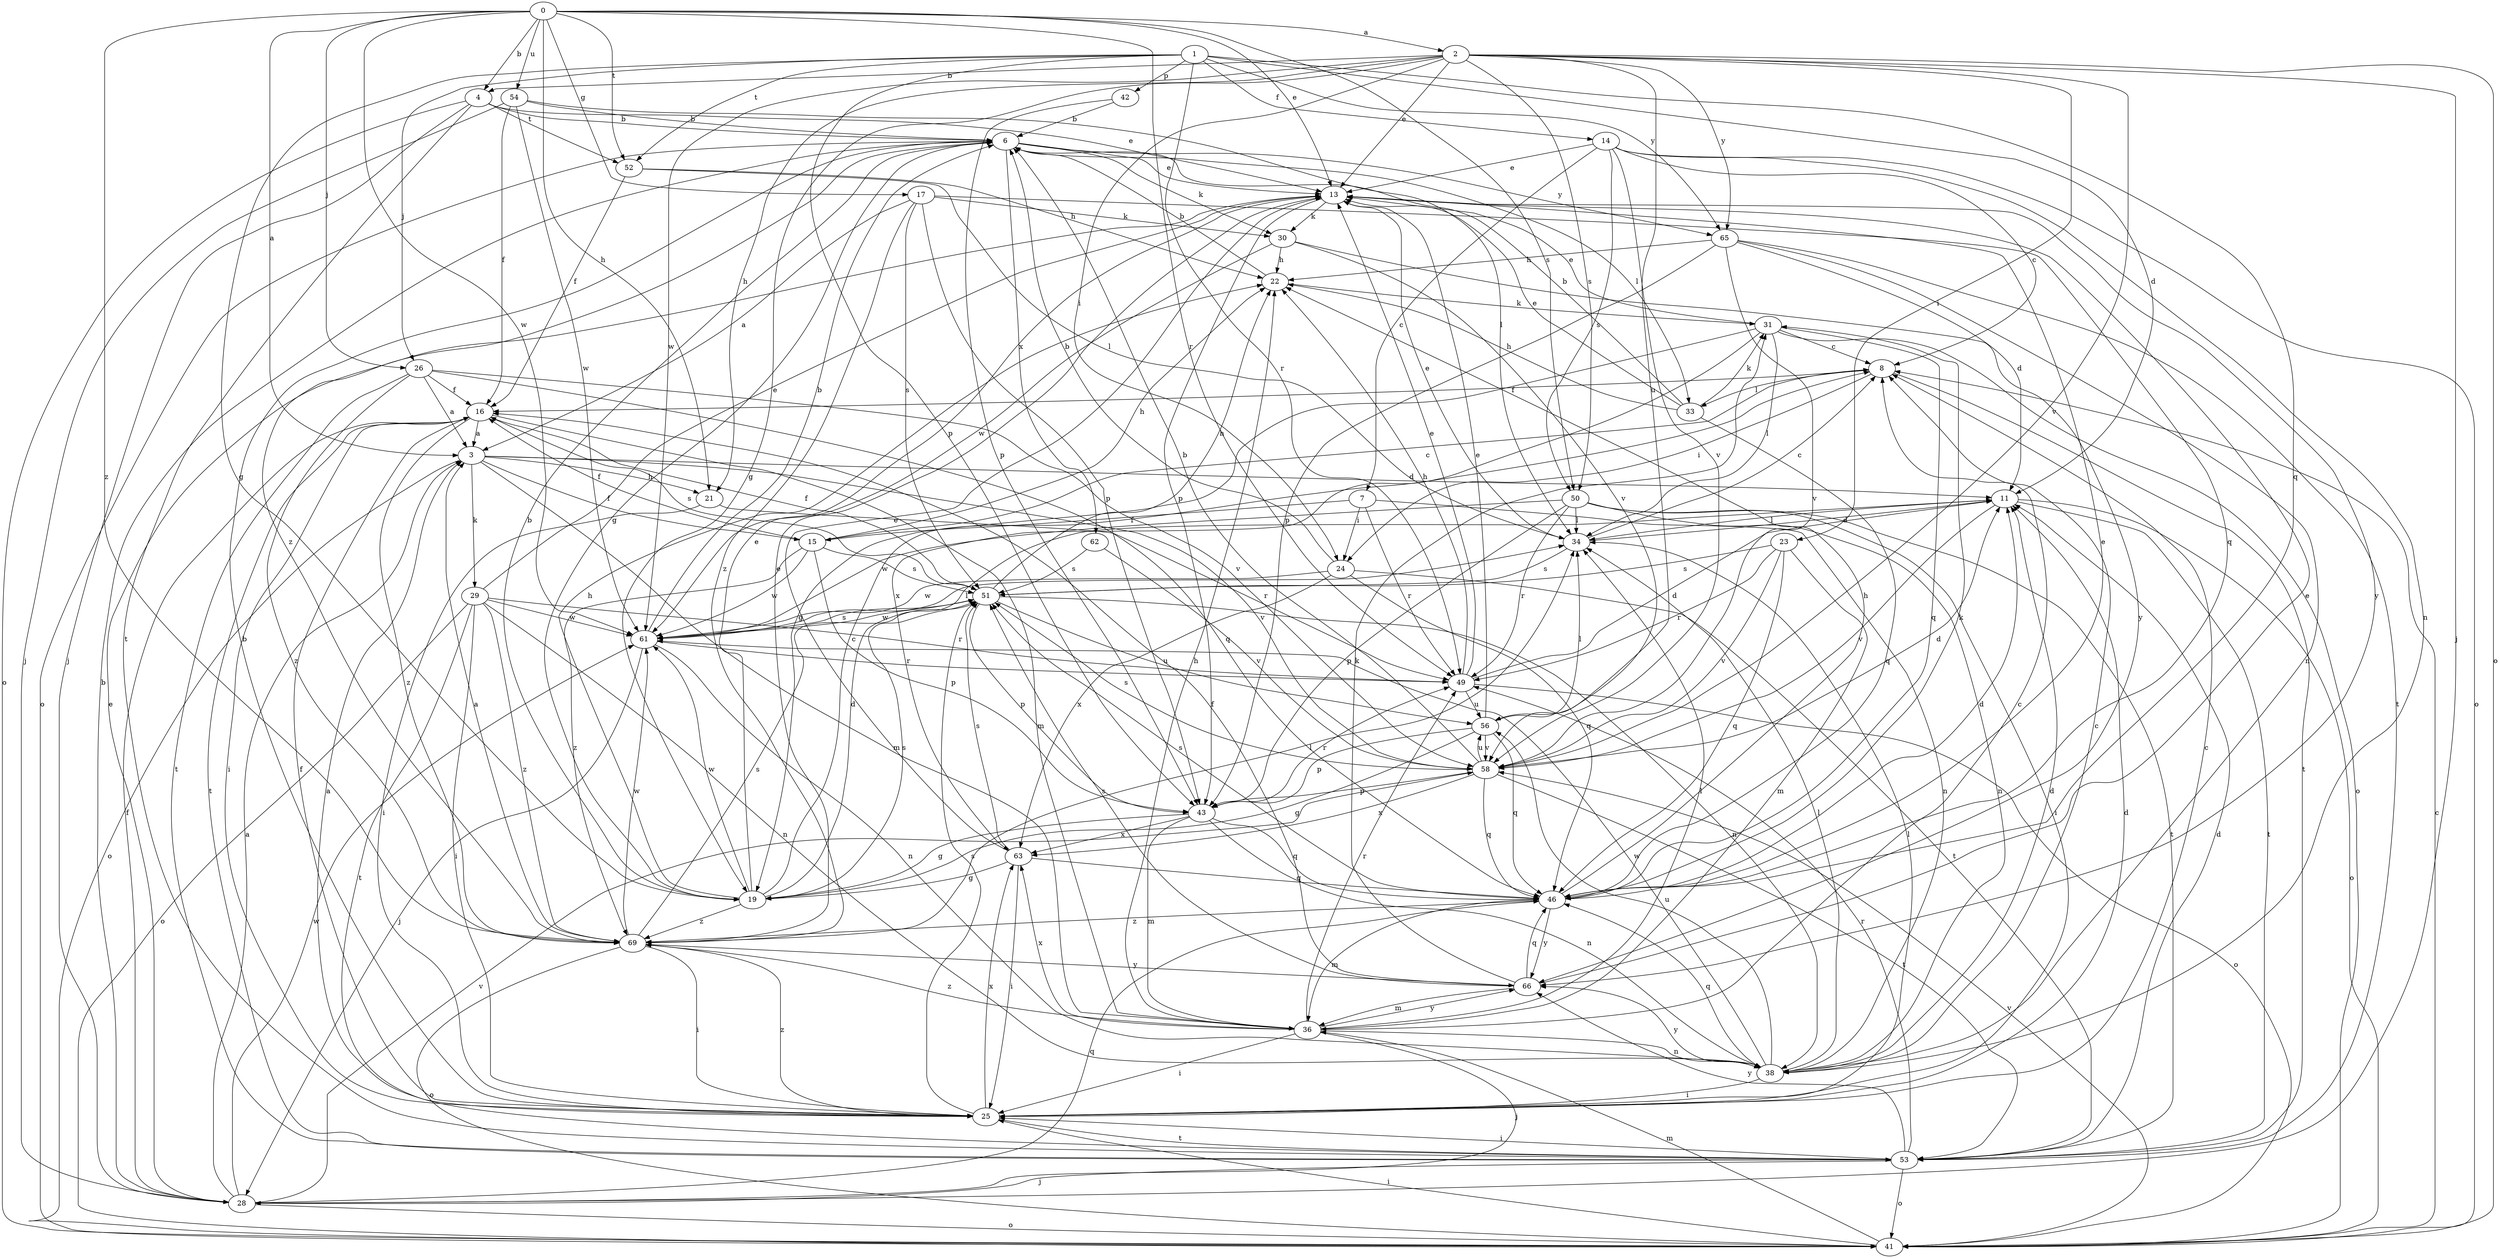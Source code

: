 strict digraph  {
0;
1;
2;
3;
4;
6;
7;
8;
11;
13;
14;
15;
16;
17;
19;
21;
22;
23;
24;
25;
26;
28;
29;
30;
31;
33;
34;
36;
38;
41;
42;
43;
46;
49;
50;
51;
52;
53;
54;
56;
58;
61;
62;
63;
65;
66;
69;
0 -> 2  [label=a];
0 -> 3  [label=a];
0 -> 4  [label=b];
0 -> 13  [label=e];
0 -> 17  [label=g];
0 -> 21  [label=h];
0 -> 26  [label=j];
0 -> 49  [label=r];
0 -> 50  [label=s];
0 -> 52  [label=t];
0 -> 54  [label=u];
0 -> 61  [label=w];
0 -> 69  [label=z];
1 -> 11  [label=d];
1 -> 14  [label=f];
1 -> 19  [label=g];
1 -> 26  [label=j];
1 -> 42  [label=p];
1 -> 43  [label=p];
1 -> 46  [label=q];
1 -> 49  [label=r];
1 -> 52  [label=t];
1 -> 65  [label=y];
2 -> 4  [label=b];
2 -> 13  [label=e];
2 -> 19  [label=g];
2 -> 21  [label=h];
2 -> 23  [label=i];
2 -> 24  [label=i];
2 -> 28  [label=j];
2 -> 41  [label=o];
2 -> 50  [label=s];
2 -> 56  [label=u];
2 -> 58  [label=v];
2 -> 61  [label=w];
2 -> 65  [label=y];
3 -> 11  [label=d];
3 -> 15  [label=f];
3 -> 21  [label=h];
3 -> 29  [label=k];
3 -> 36  [label=m];
3 -> 41  [label=o];
3 -> 58  [label=v];
4 -> 6  [label=b];
4 -> 13  [label=e];
4 -> 28  [label=j];
4 -> 41  [label=o];
4 -> 52  [label=t];
4 -> 53  [label=t];
6 -> 13  [label=e];
6 -> 19  [label=g];
6 -> 30  [label=k];
6 -> 33  [label=l];
6 -> 41  [label=o];
6 -> 62  [label=x];
6 -> 65  [label=y];
6 -> 69  [label=z];
7 -> 15  [label=f];
7 -> 24  [label=i];
7 -> 38  [label=n];
7 -> 49  [label=r];
8 -> 16  [label=f];
8 -> 24  [label=i];
8 -> 33  [label=l];
8 -> 53  [label=t];
11 -> 34  [label=l];
11 -> 41  [label=o];
11 -> 53  [label=t];
11 -> 58  [label=v];
13 -> 30  [label=k];
13 -> 43  [label=p];
13 -> 66  [label=y];
14 -> 7  [label=c];
14 -> 8  [label=c];
14 -> 13  [label=e];
14 -> 38  [label=n];
14 -> 41  [label=o];
14 -> 50  [label=s];
14 -> 58  [label=v];
15 -> 8  [label=c];
15 -> 16  [label=f];
15 -> 22  [label=h];
15 -> 43  [label=p];
15 -> 51  [label=s];
15 -> 61  [label=w];
15 -> 69  [label=z];
16 -> 3  [label=a];
16 -> 25  [label=i];
16 -> 36  [label=m];
16 -> 51  [label=s];
16 -> 53  [label=t];
16 -> 69  [label=z];
17 -> 3  [label=a];
17 -> 30  [label=k];
17 -> 43  [label=p];
17 -> 46  [label=q];
17 -> 51  [label=s];
17 -> 69  [label=z];
19 -> 6  [label=b];
19 -> 8  [label=c];
19 -> 11  [label=d];
19 -> 13  [label=e];
19 -> 22  [label=h];
19 -> 51  [label=s];
19 -> 61  [label=w];
19 -> 69  [label=z];
21 -> 25  [label=i];
21 -> 49  [label=r];
22 -> 6  [label=b];
22 -> 31  [label=k];
23 -> 36  [label=m];
23 -> 46  [label=q];
23 -> 49  [label=r];
23 -> 51  [label=s];
23 -> 58  [label=v];
24 -> 6  [label=b];
24 -> 46  [label=q];
24 -> 53  [label=t];
24 -> 61  [label=w];
24 -> 63  [label=x];
25 -> 3  [label=a];
25 -> 6  [label=b];
25 -> 8  [label=c];
25 -> 11  [label=d];
25 -> 16  [label=f];
25 -> 34  [label=l];
25 -> 51  [label=s];
25 -> 53  [label=t];
25 -> 63  [label=x];
25 -> 69  [label=z];
26 -> 3  [label=a];
26 -> 16  [label=f];
26 -> 46  [label=q];
26 -> 53  [label=t];
26 -> 58  [label=v];
26 -> 69  [label=z];
28 -> 3  [label=a];
28 -> 6  [label=b];
28 -> 13  [label=e];
28 -> 16  [label=f];
28 -> 41  [label=o];
28 -> 46  [label=q];
28 -> 58  [label=v];
28 -> 61  [label=w];
29 -> 13  [label=e];
29 -> 25  [label=i];
29 -> 38  [label=n];
29 -> 41  [label=o];
29 -> 49  [label=r];
29 -> 53  [label=t];
29 -> 61  [label=w];
29 -> 69  [label=z];
30 -> 22  [label=h];
30 -> 58  [label=v];
30 -> 61  [label=w];
30 -> 66  [label=y];
31 -> 8  [label=c];
31 -> 13  [label=e];
31 -> 19  [label=g];
31 -> 34  [label=l];
31 -> 41  [label=o];
31 -> 46  [label=q];
31 -> 63  [label=x];
33 -> 6  [label=b];
33 -> 13  [label=e];
33 -> 22  [label=h];
33 -> 31  [label=k];
33 -> 46  [label=q];
34 -> 8  [label=c];
34 -> 11  [label=d];
34 -> 13  [label=e];
34 -> 51  [label=s];
36 -> 8  [label=c];
36 -> 22  [label=h];
36 -> 25  [label=i];
36 -> 28  [label=j];
36 -> 34  [label=l];
36 -> 38  [label=n];
36 -> 49  [label=r];
36 -> 63  [label=x];
36 -> 66  [label=y];
36 -> 69  [label=z];
38 -> 8  [label=c];
38 -> 11  [label=d];
38 -> 25  [label=i];
38 -> 34  [label=l];
38 -> 46  [label=q];
38 -> 56  [label=u];
38 -> 61  [label=w];
38 -> 66  [label=y];
41 -> 8  [label=c];
41 -> 25  [label=i];
41 -> 36  [label=m];
41 -> 58  [label=v];
42 -> 6  [label=b];
42 -> 43  [label=p];
43 -> 19  [label=g];
43 -> 36  [label=m];
43 -> 38  [label=n];
43 -> 46  [label=q];
43 -> 49  [label=r];
43 -> 63  [label=x];
46 -> 11  [label=d];
46 -> 13  [label=e];
46 -> 22  [label=h];
46 -> 31  [label=k];
46 -> 36  [label=m];
46 -> 51  [label=s];
46 -> 66  [label=y];
46 -> 69  [label=z];
49 -> 11  [label=d];
49 -> 13  [label=e];
49 -> 22  [label=h];
49 -> 41  [label=o];
49 -> 56  [label=u];
50 -> 25  [label=i];
50 -> 34  [label=l];
50 -> 38  [label=n];
50 -> 43  [label=p];
50 -> 49  [label=r];
50 -> 53  [label=t];
50 -> 61  [label=w];
51 -> 16  [label=f];
51 -> 22  [label=h];
51 -> 38  [label=n];
51 -> 43  [label=p];
51 -> 56  [label=u];
51 -> 61  [label=w];
52 -> 16  [label=f];
52 -> 22  [label=h];
52 -> 34  [label=l];
53 -> 11  [label=d];
53 -> 25  [label=i];
53 -> 28  [label=j];
53 -> 41  [label=o];
53 -> 49  [label=r];
53 -> 66  [label=y];
54 -> 6  [label=b];
54 -> 16  [label=f];
54 -> 28  [label=j];
54 -> 34  [label=l];
54 -> 61  [label=w];
56 -> 13  [label=e];
56 -> 19  [label=g];
56 -> 34  [label=l];
56 -> 43  [label=p];
56 -> 46  [label=q];
56 -> 58  [label=v];
58 -> 6  [label=b];
58 -> 11  [label=d];
58 -> 43  [label=p];
58 -> 46  [label=q];
58 -> 51  [label=s];
58 -> 53  [label=t];
58 -> 56  [label=u];
58 -> 63  [label=x];
61 -> 6  [label=b];
61 -> 28  [label=j];
61 -> 34  [label=l];
61 -> 38  [label=n];
61 -> 49  [label=r];
61 -> 51  [label=s];
62 -> 51  [label=s];
62 -> 58  [label=v];
63 -> 13  [label=e];
63 -> 19  [label=g];
63 -> 25  [label=i];
63 -> 46  [label=q];
63 -> 51  [label=s];
65 -> 11  [label=d];
65 -> 22  [label=h];
65 -> 38  [label=n];
65 -> 43  [label=p];
65 -> 53  [label=t];
65 -> 58  [label=v];
66 -> 13  [label=e];
66 -> 16  [label=f];
66 -> 31  [label=k];
66 -> 36  [label=m];
66 -> 46  [label=q];
66 -> 51  [label=s];
69 -> 3  [label=a];
69 -> 13  [label=e];
69 -> 25  [label=i];
69 -> 34  [label=l];
69 -> 41  [label=o];
69 -> 51  [label=s];
69 -> 61  [label=w];
69 -> 66  [label=y];
}
